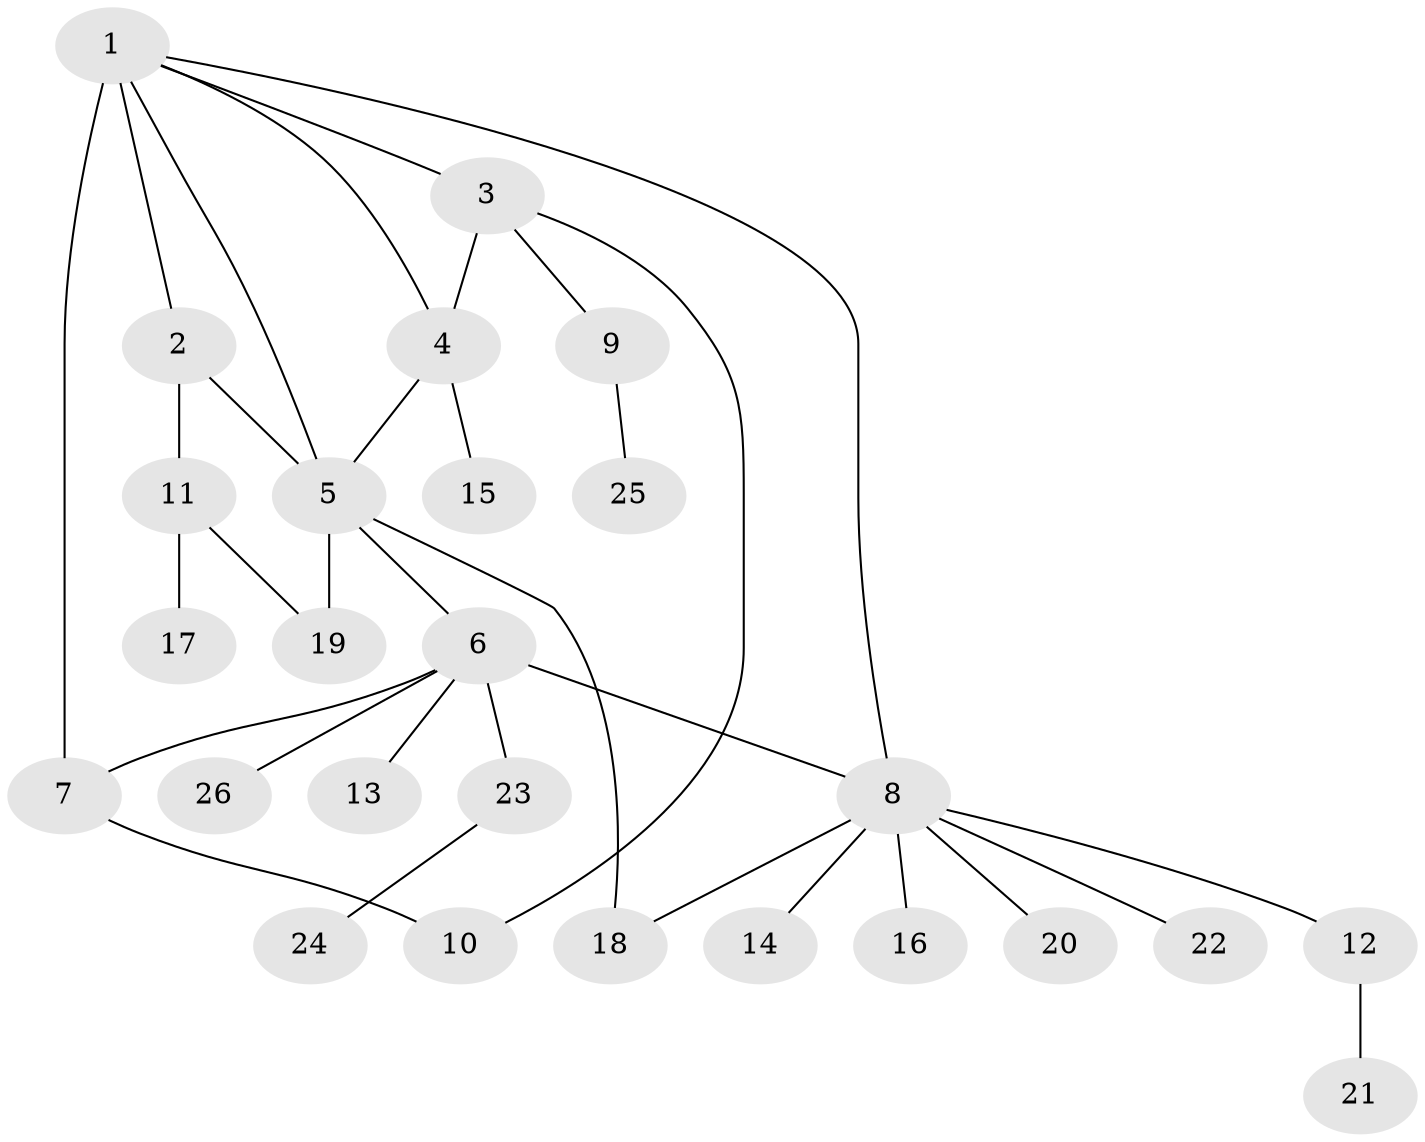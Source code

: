 // original degree distribution, {3: 0.1, 6: 0.04, 5: 0.04, 7: 0.02, 10: 0.02, 2: 0.22, 9: 0.02, 4: 0.04, 1: 0.5}
// Generated by graph-tools (version 1.1) at 2025/37/03/09/25 02:37:29]
// undirected, 26 vertices, 33 edges
graph export_dot {
graph [start="1"]
  node [color=gray90,style=filled];
  1;
  2;
  3;
  4;
  5;
  6;
  7;
  8;
  9;
  10;
  11;
  12;
  13;
  14;
  15;
  16;
  17;
  18;
  19;
  20;
  21;
  22;
  23;
  24;
  25;
  26;
  1 -- 2 [weight=2.0];
  1 -- 3 [weight=2.0];
  1 -- 4 [weight=1.0];
  1 -- 5 [weight=1.0];
  1 -- 7 [weight=7.0];
  1 -- 8 [weight=1.0];
  2 -- 5 [weight=2.0];
  2 -- 11 [weight=1.0];
  3 -- 4 [weight=1.0];
  3 -- 9 [weight=1.0];
  3 -- 10 [weight=1.0];
  4 -- 5 [weight=1.0];
  4 -- 15 [weight=1.0];
  5 -- 6 [weight=1.0];
  5 -- 18 [weight=1.0];
  5 -- 19 [weight=1.0];
  6 -- 7 [weight=1.0];
  6 -- 8 [weight=1.0];
  6 -- 13 [weight=1.0];
  6 -- 23 [weight=1.0];
  6 -- 26 [weight=1.0];
  7 -- 10 [weight=1.0];
  8 -- 12 [weight=1.0];
  8 -- 14 [weight=1.0];
  8 -- 16 [weight=1.0];
  8 -- 18 [weight=1.0];
  8 -- 20 [weight=1.0];
  8 -- 22 [weight=1.0];
  9 -- 25 [weight=1.0];
  11 -- 17 [weight=1.0];
  11 -- 19 [weight=1.0];
  12 -- 21 [weight=1.0];
  23 -- 24 [weight=1.0];
}
